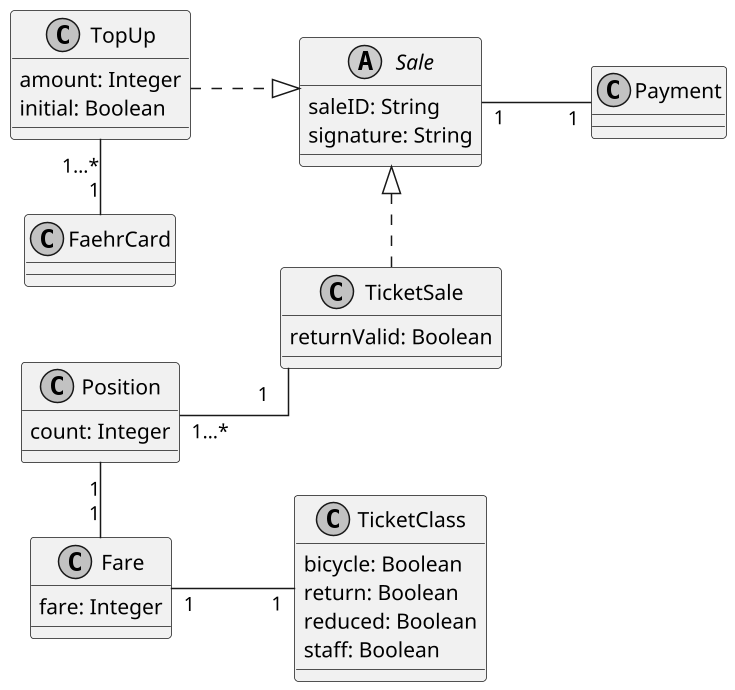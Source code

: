 @startuml
skinparam linetype ortho
left to right direction
'skinparam nodesep 30
skinparam nodesep 50
scale 1.5
'title: FerryTix Class Diagram
skinparam monochrome true

class TicketSale {
    returnValid: Boolean
    ' from: MachineLocation
    'positions: [Position]
}

class Position {
    ' fare: Fare
    count: Integer
}

Position "1" - "1" Fare
Position "1…*" -- "1" TicketSale

Sale "1" -- "1" Payment

class TicketClass {
    bicycle: Boolean
    return: Boolean
    reduced: Boolean
    staff: Boolean
}

abstract class Sale {
    saleID: String
    'signedBy: VendingMachine
    signature: String
    'payment: Payment
}

TicketSale ..left|> Sale
TopUp ..|> Sale

class TopUp {
    'for: FaehrCard
    amount: Integer
    initial: Boolean
}

'TopUp "1" -- "1" Payment
FaehrCard "1" -up "1…*" TopUp

class Fare {
    ' ticketClass: TicketClass
    fare: Integer
}

Fare "1" -- "1" TicketClass

' enum MachineCommand {
'     setSignalRed
'     setSignalGreen
'     stopVending
'     startVending
' }


' class MachineStatus {
'     vending: Boolean
'     waiting: [WaitingPassenger]
' }

'WaitingPassenger <- MachineStatus

' class WaitingPassenger {
'     ticketClass: TicketClass
'     waitingSince: DateTime
' }
'
' WaitingPassenger --> TicketClass

@enduml